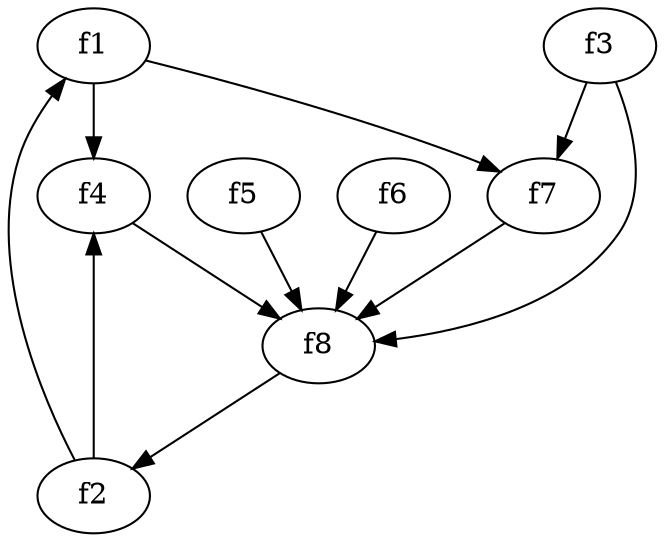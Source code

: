 strict digraph  {
f1;
f2;
f3;
f4;
f5;
f6;
f7;
f8;
f1 -> f7  [weight=2];
f1 -> f4  [weight=2];
f2 -> f4  [weight=2];
f2 -> f1  [weight=2];
f3 -> f8  [weight=2];
f3 -> f7  [weight=2];
f4 -> f8  [weight=2];
f5 -> f8  [weight=2];
f6 -> f8  [weight=2];
f7 -> f8  [weight=2];
f8 -> f2  [weight=2];
}
